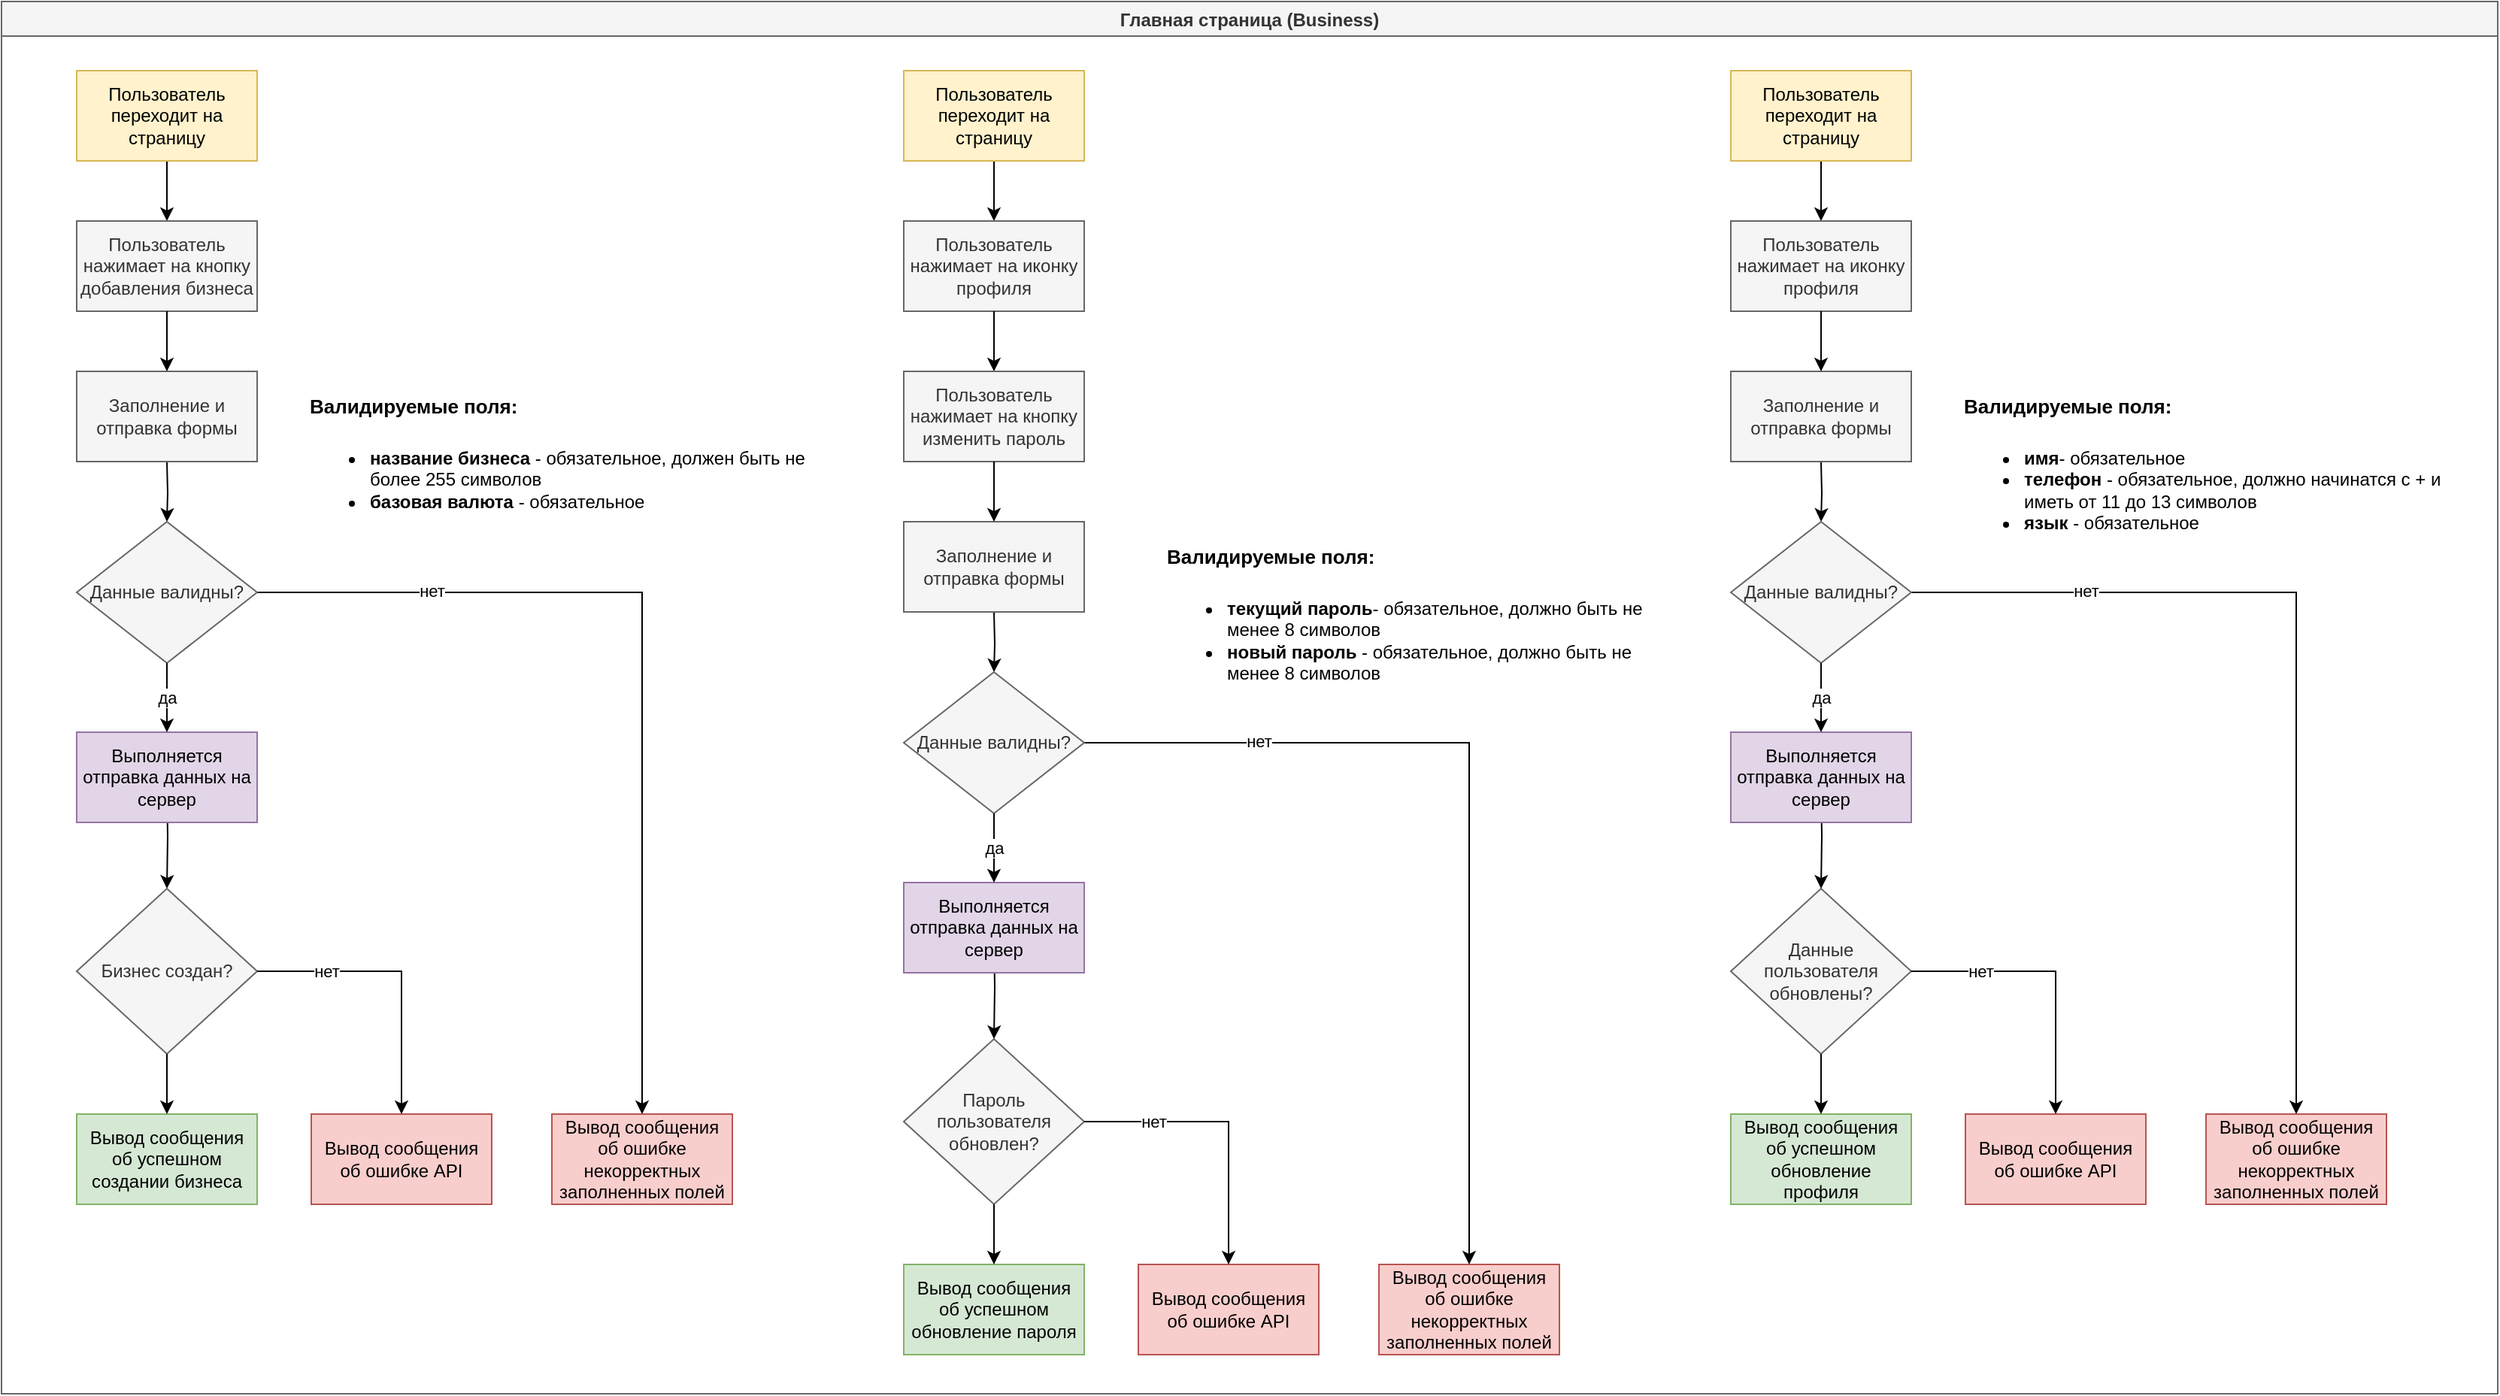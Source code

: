 <mxfile version="14.7.6" type="device"><diagram id="qtTWlSsH1ICWfN-VCU-N" name="Page-1"><mxGraphModel dx="1730" dy="-256" grid="1" gridSize="10" guides="1" tooltips="1" connect="1" arrows="1" fold="1" page="1" pageScale="1" pageWidth="827" pageHeight="1169" math="0" shadow="0"><root><mxCell id="0"/><mxCell id="1" parent="0"/><mxCell id="-lvYNAlwAd2lAHjcKPDq-1" value="Главная страница (Business)" style="swimlane;fillColor=#f5f5f5;strokeColor=#666666;fontStyle=1;fontColor=#333333;" parent="1" vertex="1"><mxGeometry x="60" y="1204" width="1660" height="926" as="geometry"/></mxCell><mxCell id="9xAtCVn6V7s8xlXLHPqe-1" style="edgeStyle=orthogonalEdgeStyle;rounded=0;orthogonalLoop=1;jettySize=auto;html=1;exitX=0.5;exitY=1;exitDx=0;exitDy=0;entryX=0.5;entryY=0;entryDx=0;entryDy=0;" parent="-lvYNAlwAd2lAHjcKPDq-1" target="9xAtCVn6V7s8xlXLHPqe-14" edge="1"><mxGeometry relative="1" as="geometry"><mxPoint x="110" y="306" as="sourcePoint"/><mxPoint x="71.75" y="-848" as="targetPoint"/></mxGeometry></mxCell><mxCell id="9xAtCVn6V7s8xlXLHPqe-3" value="Бизнес создан?" style="rhombus;whiteSpace=wrap;html=1;rounded=0;strokeColor=#666666;fillColor=#f5f5f5;direction=south;fontColor=#333333;" parent="-lvYNAlwAd2lAHjcKPDq-1" vertex="1"><mxGeometry x="50" y="590" width="120" height="110" as="geometry"/></mxCell><mxCell id="9xAtCVn6V7s8xlXLHPqe-4" value="" style="edgeStyle=orthogonalEdgeStyle;rounded=0;orthogonalLoop=1;jettySize=auto;html=1;" parent="-lvYNAlwAd2lAHjcKPDq-1" target="9xAtCVn6V7s8xlXLHPqe-3" edge="1"><mxGeometry relative="1" as="geometry"><mxPoint x="110" y="520" as="sourcePoint"/></mxGeometry></mxCell><mxCell id="9xAtCVn6V7s8xlXLHPqe-5" value="Вывод сообщения об ошибке некорректных заполненных полей" style="whiteSpace=wrap;html=1;rounded=0;strokeColor=#b85450;fillColor=#f8cecc;" parent="-lvYNAlwAd2lAHjcKPDq-1" vertex="1"><mxGeometry x="366" y="740" width="120" height="60" as="geometry"/></mxCell><mxCell id="9xAtCVn6V7s8xlXLHPqe-6" value="Вывод сообщения об ошибке API" style="whiteSpace=wrap;html=1;rounded=0;strokeColor=#b85450;fillColor=#f8cecc;" parent="-lvYNAlwAd2lAHjcKPDq-1" vertex="1"><mxGeometry x="206" y="740" width="120" height="60" as="geometry"/></mxCell><mxCell id="9xAtCVn6V7s8xlXLHPqe-7" value="нет" style="edgeStyle=orthogonalEdgeStyle;rounded=0;orthogonalLoop=1;jettySize=auto;html=1;" parent="-lvYNAlwAd2lAHjcKPDq-1" source="9xAtCVn6V7s8xlXLHPqe-3" target="9xAtCVn6V7s8xlXLHPqe-6" edge="1"><mxGeometry x="-0.518" relative="1" as="geometry"><mxPoint as="offset"/></mxGeometry></mxCell><mxCell id="9xAtCVn6V7s8xlXLHPqe-8" value="Вывод сообщения об успешном создании бизнеса" style="rounded=0;whiteSpace=wrap;html=1;fillColor=#d5e8d4;strokeColor=#82b366;" parent="-lvYNAlwAd2lAHjcKPDq-1" vertex="1"><mxGeometry x="50" y="740" width="120" height="60" as="geometry"/></mxCell><mxCell id="9xAtCVn6V7s8xlXLHPqe-2" style="edgeStyle=orthogonalEdgeStyle;rounded=0;orthogonalLoop=1;jettySize=auto;html=1;exitX=1;exitY=0.5;exitDx=0;exitDy=0;" parent="-lvYNAlwAd2lAHjcKPDq-1" source="9xAtCVn6V7s8xlXLHPqe-3" target="9xAtCVn6V7s8xlXLHPqe-8" edge="1"><mxGeometry relative="1" as="geometry"/></mxCell><mxCell id="9xAtCVn6V7s8xlXLHPqe-9" style="edgeStyle=orthogonalEdgeStyle;rounded=0;orthogonalLoop=1;jettySize=auto;html=1;entryX=0.5;entryY=0;entryDx=0;entryDy=0;" parent="-lvYNAlwAd2lAHjcKPDq-1" source="9xAtCVn6V7s8xlXLHPqe-10" edge="1"><mxGeometry relative="1" as="geometry"><mxPoint x="110" y="146" as="targetPoint"/></mxGeometry></mxCell><mxCell id="9xAtCVn6V7s8xlXLHPqe-10" value="Пользователь переходит на страницу" style="whiteSpace=wrap;html=1;rounded=0;strokeColor=#d6b656;fillColor=#fff2cc;" parent="-lvYNAlwAd2lAHjcKPDq-1" vertex="1"><mxGeometry x="50" y="46" width="120" height="60" as="geometry"/></mxCell><mxCell id="9xAtCVn6V7s8xlXLHPqe-12" style="edgeStyle=orthogonalEdgeStyle;rounded=0;orthogonalLoop=1;jettySize=auto;html=1;exitX=1;exitY=0.5;exitDx=0;exitDy=0;entryX=0.5;entryY=0;entryDx=0;entryDy=0;" parent="-lvYNAlwAd2lAHjcKPDq-1" source="9xAtCVn6V7s8xlXLHPqe-14" target="9xAtCVn6V7s8xlXLHPqe-5" edge="1"><mxGeometry relative="1" as="geometry"/></mxCell><mxCell id="9xAtCVn6V7s8xlXLHPqe-13" value="нет" style="edgeLabel;html=1;align=center;verticalAlign=middle;resizable=0;points=[];" parent="9xAtCVn6V7s8xlXLHPqe-12" vertex="1" connectable="0"><mxGeometry x="-0.615" y="1" relative="1" as="geometry"><mxPoint as="offset"/></mxGeometry></mxCell><mxCell id="9xAtCVn6V7s8xlXLHPqe-14" value="Данные валидны?" style="rhombus;whiteSpace=wrap;html=1;fillColor=#f5f5f5;strokeColor=#666666;strokeWidth=1;fontColor=#333333;fontStyle=0" parent="-lvYNAlwAd2lAHjcKPDq-1" vertex="1"><mxGeometry x="50" y="346" width="120" height="94" as="geometry"/></mxCell><mxCell id="9xAtCVn6V7s8xlXLHPqe-15" value="Выполняется отправка данных на сервер" style="rounded=0;whiteSpace=wrap;html=1;fillColor=#e1d5e7;strokeColor=#9673a6;" parent="-lvYNAlwAd2lAHjcKPDq-1" vertex="1"><mxGeometry x="50" y="486" width="120" height="60" as="geometry"/></mxCell><mxCell id="9xAtCVn6V7s8xlXLHPqe-11" value="да" style="edgeStyle=orthogonalEdgeStyle;rounded=0;orthogonalLoop=1;jettySize=auto;html=1;exitX=0.5;exitY=1;exitDx=0;exitDy=0;entryX=0.5;entryY=0;entryDx=0;entryDy=0;" parent="-lvYNAlwAd2lAHjcKPDq-1" source="9xAtCVn6V7s8xlXLHPqe-14" target="9xAtCVn6V7s8xlXLHPqe-15" edge="1"><mxGeometry relative="1" as="geometry"/></mxCell><mxCell id="9xAtCVn6V7s8xlXLHPqe-16" value="Заполнение и отправка формы" style="rounded=0;whiteSpace=wrap;html=1;fillColor=#f5f5f5;strokeColor=#666666;fontColor=#333333;" parent="-lvYNAlwAd2lAHjcKPDq-1" vertex="1"><mxGeometry x="50" y="246" width="120" height="60" as="geometry"/></mxCell><mxCell id="9xAtCVn6V7s8xlXLHPqe-17" value="Пользователь нажимает на кнопку добавления бизнеса" style="rounded=0;whiteSpace=wrap;html=1;fillColor=#f5f5f5;strokeColor=#666666;fontColor=#333333;" parent="-lvYNAlwAd2lAHjcKPDq-1" vertex="1"><mxGeometry x="50" y="146" width="120" height="60" as="geometry"/></mxCell><mxCell id="9xAtCVn6V7s8xlXLHPqe-18" value="" style="endArrow=classic;html=1;exitX=0.5;exitY=1;exitDx=0;exitDy=0;entryX=0.5;entryY=0;entryDx=0;entryDy=0;" parent="-lvYNAlwAd2lAHjcKPDq-1" source="9xAtCVn6V7s8xlXLHPqe-17" target="9xAtCVn6V7s8xlXLHPqe-16" edge="1"><mxGeometry width="50" height="50" relative="1" as="geometry"><mxPoint x="256" y="-878" as="sourcePoint"/><mxPoint x="306" y="-928" as="targetPoint"/></mxGeometry></mxCell><mxCell id="9xAtCVn6V7s8xlXLHPqe-19" value="&lt;h1&gt;&lt;font style=&quot;font-size: 13px&quot;&gt;Валидируемые поля:&lt;/font&gt;&lt;/h1&gt;&lt;div&gt;&lt;ul&gt;&lt;li&gt;&lt;b&gt;название бизнеса &lt;/b&gt;- обязательное, должен быть не более 255 символов&lt;/li&gt;&lt;li&gt;&lt;b&gt;базовая валюта&amp;nbsp;&lt;/b&gt;- обязательное&lt;/li&gt;&lt;/ul&gt;&lt;/div&gt;" style="text;html=1;strokeColor=none;fillColor=none;spacing=5;spacingTop=-20;whiteSpace=wrap;overflow=hidden;rounded=0;" parent="-lvYNAlwAd2lAHjcKPDq-1" vertex="1"><mxGeometry x="200" y="246" width="340" height="114" as="geometry"/></mxCell><mxCell id="9xAtCVn6V7s8xlXLHPqe-20" style="edgeStyle=orthogonalEdgeStyle;rounded=0;orthogonalLoop=1;jettySize=auto;html=1;exitX=0.5;exitY=1;exitDx=0;exitDy=0;entryX=0.5;entryY=0;entryDx=0;entryDy=0;" parent="-lvYNAlwAd2lAHjcKPDq-1" target="9xAtCVn6V7s8xlXLHPqe-34" edge="1"><mxGeometry relative="1" as="geometry"><mxPoint x="660" y="406" as="sourcePoint"/><mxPoint x="621.75" y="-748" as="targetPoint"/></mxGeometry></mxCell><mxCell id="9xAtCVn6V7s8xlXLHPqe-22" value="Пароль пользователя обновлен?" style="rhombus;whiteSpace=wrap;html=1;rounded=0;strokeColor=#666666;fillColor=#f5f5f5;direction=south;fontColor=#333333;" parent="-lvYNAlwAd2lAHjcKPDq-1" vertex="1"><mxGeometry x="600" y="690" width="120" height="110" as="geometry"/></mxCell><mxCell id="9xAtCVn6V7s8xlXLHPqe-23" value="" style="edgeStyle=orthogonalEdgeStyle;rounded=0;orthogonalLoop=1;jettySize=auto;html=1;" parent="-lvYNAlwAd2lAHjcKPDq-1" target="9xAtCVn6V7s8xlXLHPqe-22" edge="1"><mxGeometry relative="1" as="geometry"><mxPoint x="660" y="620" as="sourcePoint"/></mxGeometry></mxCell><mxCell id="9xAtCVn6V7s8xlXLHPqe-24" value="Вывод сообщения об ошибке некорректных заполненных полей" style="whiteSpace=wrap;html=1;rounded=0;strokeColor=#b85450;fillColor=#f8cecc;" parent="-lvYNAlwAd2lAHjcKPDq-1" vertex="1"><mxGeometry x="916" y="840" width="120" height="60" as="geometry"/></mxCell><mxCell id="9xAtCVn6V7s8xlXLHPqe-25" value="&lt;h1&gt;&lt;font style=&quot;font-size: 13px&quot;&gt;Валидируемые поля:&lt;/font&gt;&lt;/h1&gt;&lt;div&gt;&lt;ul&gt;&lt;li&gt;&lt;b&gt;текущий пароль&lt;/b&gt;- обязательное, должно быть не менее 8 символов&lt;br&gt;&lt;/li&gt;&lt;li&gt;&lt;b&gt;новый пароль&amp;nbsp;&lt;/b&gt;- обязательное, должно быть не менее 8 символов&lt;/li&gt;&lt;/ul&gt;&lt;/div&gt;" style="text;html=1;strokeColor=none;fillColor=none;spacing=5;spacingTop=-20;whiteSpace=wrap;overflow=hidden;rounded=0;" parent="-lvYNAlwAd2lAHjcKPDq-1" vertex="1"><mxGeometry x="770" y="346" width="340" height="114" as="geometry"/></mxCell><mxCell id="9xAtCVn6V7s8xlXLHPqe-26" value="Вывод сообщения об ошибке API" style="whiteSpace=wrap;html=1;rounded=0;strokeColor=#b85450;fillColor=#f8cecc;" parent="-lvYNAlwAd2lAHjcKPDq-1" vertex="1"><mxGeometry x="756" y="840" width="120" height="60" as="geometry"/></mxCell><mxCell id="9xAtCVn6V7s8xlXLHPqe-27" value="нет" style="edgeStyle=orthogonalEdgeStyle;rounded=0;orthogonalLoop=1;jettySize=auto;html=1;" parent="-lvYNAlwAd2lAHjcKPDq-1" source="9xAtCVn6V7s8xlXLHPqe-22" target="9xAtCVn6V7s8xlXLHPqe-26" edge="1"><mxGeometry x="-0.518" relative="1" as="geometry"><mxPoint as="offset"/></mxGeometry></mxCell><mxCell id="9xAtCVn6V7s8xlXLHPqe-28" value="Вывод сообщения об успешном обновление пароля" style="rounded=0;whiteSpace=wrap;html=1;fillColor=#d5e8d4;strokeColor=#82b366;" parent="-lvYNAlwAd2lAHjcKPDq-1" vertex="1"><mxGeometry x="600" y="840" width="120" height="60" as="geometry"/></mxCell><mxCell id="9xAtCVn6V7s8xlXLHPqe-21" style="edgeStyle=orthogonalEdgeStyle;rounded=0;orthogonalLoop=1;jettySize=auto;html=1;exitX=1;exitY=0.5;exitDx=0;exitDy=0;" parent="-lvYNAlwAd2lAHjcKPDq-1" source="9xAtCVn6V7s8xlXLHPqe-22" target="9xAtCVn6V7s8xlXLHPqe-28" edge="1"><mxGeometry relative="1" as="geometry"/></mxCell><mxCell id="9xAtCVn6V7s8xlXLHPqe-29" style="edgeStyle=orthogonalEdgeStyle;rounded=0;orthogonalLoop=1;jettySize=auto;html=1;entryX=0.5;entryY=0;entryDx=0;entryDy=0;" parent="-lvYNAlwAd2lAHjcKPDq-1" source="9xAtCVn6V7s8xlXLHPqe-30" edge="1"><mxGeometry relative="1" as="geometry"><mxPoint x="660" y="146" as="targetPoint"/></mxGeometry></mxCell><mxCell id="9xAtCVn6V7s8xlXLHPqe-30" value="Пользователь переходит на страницу" style="whiteSpace=wrap;html=1;rounded=0;strokeColor=#d6b656;fillColor=#fff2cc;" parent="-lvYNAlwAd2lAHjcKPDq-1" vertex="1"><mxGeometry x="600" y="46" width="120" height="60" as="geometry"/></mxCell><mxCell id="9xAtCVn6V7s8xlXLHPqe-32" style="edgeStyle=orthogonalEdgeStyle;rounded=0;orthogonalLoop=1;jettySize=auto;html=1;exitX=1;exitY=0.5;exitDx=0;exitDy=0;entryX=0.5;entryY=0;entryDx=0;entryDy=0;" parent="-lvYNAlwAd2lAHjcKPDq-1" source="9xAtCVn6V7s8xlXLHPqe-34" target="9xAtCVn6V7s8xlXLHPqe-24" edge="1"><mxGeometry relative="1" as="geometry"/></mxCell><mxCell id="9xAtCVn6V7s8xlXLHPqe-33" value="нет" style="edgeLabel;html=1;align=center;verticalAlign=middle;resizable=0;points=[];" parent="9xAtCVn6V7s8xlXLHPqe-32" vertex="1" connectable="0"><mxGeometry x="-0.615" y="1" relative="1" as="geometry"><mxPoint as="offset"/></mxGeometry></mxCell><mxCell id="9xAtCVn6V7s8xlXLHPqe-34" value="Данные валидны?" style="rhombus;whiteSpace=wrap;html=1;fillColor=#f5f5f5;strokeColor=#666666;strokeWidth=1;fontColor=#333333;fontStyle=0" parent="-lvYNAlwAd2lAHjcKPDq-1" vertex="1"><mxGeometry x="600" y="446" width="120" height="94" as="geometry"/></mxCell><mxCell id="9xAtCVn6V7s8xlXLHPqe-35" value="Выполняется отправка данных на сервер" style="rounded=0;whiteSpace=wrap;html=1;fillColor=#e1d5e7;strokeColor=#9673a6;" parent="-lvYNAlwAd2lAHjcKPDq-1" vertex="1"><mxGeometry x="600" y="586" width="120" height="60" as="geometry"/></mxCell><mxCell id="9xAtCVn6V7s8xlXLHPqe-31" value="да" style="edgeStyle=orthogonalEdgeStyle;rounded=0;orthogonalLoop=1;jettySize=auto;html=1;exitX=0.5;exitY=1;exitDx=0;exitDy=0;entryX=0.5;entryY=0;entryDx=0;entryDy=0;" parent="-lvYNAlwAd2lAHjcKPDq-1" source="9xAtCVn6V7s8xlXLHPqe-34" target="9xAtCVn6V7s8xlXLHPqe-35" edge="1"><mxGeometry relative="1" as="geometry"/></mxCell><mxCell id="9xAtCVn6V7s8xlXLHPqe-36" value="Заполнение и отправка формы" style="rounded=0;whiteSpace=wrap;html=1;fillColor=#f5f5f5;strokeColor=#666666;fontColor=#333333;" parent="-lvYNAlwAd2lAHjcKPDq-1" vertex="1"><mxGeometry x="600" y="346" width="120" height="60" as="geometry"/></mxCell><mxCell id="9xAtCVn6V7s8xlXLHPqe-37" value="Пользователь нажимает на иконку профиля" style="rounded=0;whiteSpace=wrap;html=1;fillColor=#f5f5f5;strokeColor=#666666;fontColor=#333333;" parent="-lvYNAlwAd2lAHjcKPDq-1" vertex="1"><mxGeometry x="600" y="146" width="120" height="60" as="geometry"/></mxCell><mxCell id="9xAtCVn6V7s8xlXLHPqe-38" value="" style="endArrow=classic;html=1;exitX=0.5;exitY=1;exitDx=0;exitDy=0;entryX=0.5;entryY=0;entryDx=0;entryDy=0;" parent="-lvYNAlwAd2lAHjcKPDq-1" source="9xAtCVn6V7s8xlXLHPqe-37" target="9xAtCVn6V7s8xlXLHPqe-39" edge="1"><mxGeometry width="50" height="50" relative="1" as="geometry"><mxPoint x="806" y="-878" as="sourcePoint"/><mxPoint x="856" y="-928" as="targetPoint"/></mxGeometry></mxCell><mxCell id="9xAtCVn6V7s8xlXLHPqe-39" value="Пользователь нажимает на кнопку изменить пароль" style="rounded=0;whiteSpace=wrap;html=1;fillColor=#f5f5f5;strokeColor=#666666;fontColor=#333333;" parent="-lvYNAlwAd2lAHjcKPDq-1" vertex="1"><mxGeometry x="600" y="246" width="120" height="60" as="geometry"/></mxCell><mxCell id="9xAtCVn6V7s8xlXLHPqe-40" value="" style="endArrow=classic;html=1;exitX=0.5;exitY=1;exitDx=0;exitDy=0;entryX=0.5;entryY=0;entryDx=0;entryDy=0;" parent="-lvYNAlwAd2lAHjcKPDq-1" source="9xAtCVn6V7s8xlXLHPqe-39" target="9xAtCVn6V7s8xlXLHPqe-36" edge="1"><mxGeometry width="50" height="50" relative="1" as="geometry"><mxPoint x="806" y="-798" as="sourcePoint"/><mxPoint x="856" y="-848" as="targetPoint"/></mxGeometry></mxCell><mxCell id="9xAtCVn6V7s8xlXLHPqe-41" style="edgeStyle=orthogonalEdgeStyle;rounded=0;orthogonalLoop=1;jettySize=auto;html=1;exitX=0.5;exitY=1;exitDx=0;exitDy=0;entryX=0.5;entryY=0;entryDx=0;entryDy=0;" parent="-lvYNAlwAd2lAHjcKPDq-1" target="9xAtCVn6V7s8xlXLHPqe-55" edge="1"><mxGeometry relative="1" as="geometry"><mxPoint x="1210" y="306" as="sourcePoint"/><mxPoint x="1171.75" y="-848" as="targetPoint"/></mxGeometry></mxCell><mxCell id="9xAtCVn6V7s8xlXLHPqe-43" value="Данные пользователя обновлены?" style="rhombus;whiteSpace=wrap;html=1;rounded=0;strokeColor=#666666;fillColor=#f5f5f5;direction=south;fontColor=#333333;" parent="-lvYNAlwAd2lAHjcKPDq-1" vertex="1"><mxGeometry x="1150" y="590" width="120" height="110" as="geometry"/></mxCell><mxCell id="9xAtCVn6V7s8xlXLHPqe-44" value="" style="edgeStyle=orthogonalEdgeStyle;rounded=0;orthogonalLoop=1;jettySize=auto;html=1;" parent="-lvYNAlwAd2lAHjcKPDq-1" target="9xAtCVn6V7s8xlXLHPqe-43" edge="1"><mxGeometry relative="1" as="geometry"><mxPoint x="1210" y="520" as="sourcePoint"/></mxGeometry></mxCell><mxCell id="9xAtCVn6V7s8xlXLHPqe-45" value="Вывод сообщения об ошибке некорректных заполненных полей" style="whiteSpace=wrap;html=1;rounded=0;strokeColor=#b85450;fillColor=#f8cecc;" parent="-lvYNAlwAd2lAHjcKPDq-1" vertex="1"><mxGeometry x="1466" y="740" width="120" height="60" as="geometry"/></mxCell><mxCell id="9xAtCVn6V7s8xlXLHPqe-46" value="&lt;h1&gt;&lt;font style=&quot;font-size: 13px&quot;&gt;Валидируемые поля:&lt;/font&gt;&lt;/h1&gt;&lt;div&gt;&lt;ul&gt;&lt;li&gt;&lt;b&gt;имя&lt;/b&gt;- обязательное&lt;br&gt;&lt;/li&gt;&lt;li&gt;&lt;b&gt;телефон &lt;/b&gt;- обязательное, должно начинатся с + и иметь от 11 до 13 символов&lt;/li&gt;&lt;li&gt;&lt;b&gt;язык &lt;/b&gt;- обязательное&lt;/li&gt;&lt;/ul&gt;&lt;/div&gt;" style="text;html=1;strokeColor=none;fillColor=none;spacing=5;spacingTop=-20;whiteSpace=wrap;overflow=hidden;rounded=0;" parent="-lvYNAlwAd2lAHjcKPDq-1" vertex="1"><mxGeometry x="1300" y="246" width="340" height="114" as="geometry"/></mxCell><mxCell id="9xAtCVn6V7s8xlXLHPqe-47" value="Вывод сообщения об ошибке API" style="whiteSpace=wrap;html=1;rounded=0;strokeColor=#b85450;fillColor=#f8cecc;" parent="-lvYNAlwAd2lAHjcKPDq-1" vertex="1"><mxGeometry x="1306" y="740" width="120" height="60" as="geometry"/></mxCell><mxCell id="9xAtCVn6V7s8xlXLHPqe-48" value="нет" style="edgeStyle=orthogonalEdgeStyle;rounded=0;orthogonalLoop=1;jettySize=auto;html=1;" parent="-lvYNAlwAd2lAHjcKPDq-1" source="9xAtCVn6V7s8xlXLHPqe-43" target="9xAtCVn6V7s8xlXLHPqe-47" edge="1"><mxGeometry x="-0.518" relative="1" as="geometry"><mxPoint as="offset"/></mxGeometry></mxCell><mxCell id="9xAtCVn6V7s8xlXLHPqe-49" value="Вывод сообщения об успешном обновление профиля" style="rounded=0;whiteSpace=wrap;html=1;fillColor=#d5e8d4;strokeColor=#82b366;" parent="-lvYNAlwAd2lAHjcKPDq-1" vertex="1"><mxGeometry x="1150" y="740" width="120" height="60" as="geometry"/></mxCell><mxCell id="9xAtCVn6V7s8xlXLHPqe-42" style="edgeStyle=orthogonalEdgeStyle;rounded=0;orthogonalLoop=1;jettySize=auto;html=1;exitX=1;exitY=0.5;exitDx=0;exitDy=0;" parent="-lvYNAlwAd2lAHjcKPDq-1" source="9xAtCVn6V7s8xlXLHPqe-43" target="9xAtCVn6V7s8xlXLHPqe-49" edge="1"><mxGeometry relative="1" as="geometry"/></mxCell><mxCell id="9xAtCVn6V7s8xlXLHPqe-50" style="edgeStyle=orthogonalEdgeStyle;rounded=0;orthogonalLoop=1;jettySize=auto;html=1;entryX=0.5;entryY=0;entryDx=0;entryDy=0;" parent="-lvYNAlwAd2lAHjcKPDq-1" source="9xAtCVn6V7s8xlXLHPqe-51" edge="1"><mxGeometry relative="1" as="geometry"><mxPoint x="1210" y="146" as="targetPoint"/></mxGeometry></mxCell><mxCell id="9xAtCVn6V7s8xlXLHPqe-51" value="Пользователь переходит на страницу" style="whiteSpace=wrap;html=1;rounded=0;strokeColor=#d6b656;fillColor=#fff2cc;" parent="-lvYNAlwAd2lAHjcKPDq-1" vertex="1"><mxGeometry x="1150" y="46" width="120" height="60" as="geometry"/></mxCell><mxCell id="9xAtCVn6V7s8xlXLHPqe-53" style="edgeStyle=orthogonalEdgeStyle;rounded=0;orthogonalLoop=1;jettySize=auto;html=1;exitX=1;exitY=0.5;exitDx=0;exitDy=0;entryX=0.5;entryY=0;entryDx=0;entryDy=0;" parent="-lvYNAlwAd2lAHjcKPDq-1" source="9xAtCVn6V7s8xlXLHPqe-55" target="9xAtCVn6V7s8xlXLHPqe-45" edge="1"><mxGeometry relative="1" as="geometry"/></mxCell><mxCell id="9xAtCVn6V7s8xlXLHPqe-54" value="нет" style="edgeLabel;html=1;align=center;verticalAlign=middle;resizable=0;points=[];" parent="9xAtCVn6V7s8xlXLHPqe-53" vertex="1" connectable="0"><mxGeometry x="-0.615" y="1" relative="1" as="geometry"><mxPoint as="offset"/></mxGeometry></mxCell><mxCell id="9xAtCVn6V7s8xlXLHPqe-55" value="Данные валидны?" style="rhombus;whiteSpace=wrap;html=1;fillColor=#f5f5f5;strokeColor=#666666;strokeWidth=1;fontColor=#333333;fontStyle=0" parent="-lvYNAlwAd2lAHjcKPDq-1" vertex="1"><mxGeometry x="1150" y="346" width="120" height="94" as="geometry"/></mxCell><mxCell id="9xAtCVn6V7s8xlXLHPqe-56" value="Выполняется отправка данных на сервер" style="rounded=0;whiteSpace=wrap;html=1;fillColor=#e1d5e7;strokeColor=#9673a6;" parent="-lvYNAlwAd2lAHjcKPDq-1" vertex="1"><mxGeometry x="1150" y="486" width="120" height="60" as="geometry"/></mxCell><mxCell id="9xAtCVn6V7s8xlXLHPqe-52" value="да" style="edgeStyle=orthogonalEdgeStyle;rounded=0;orthogonalLoop=1;jettySize=auto;html=1;exitX=0.5;exitY=1;exitDx=0;exitDy=0;entryX=0.5;entryY=0;entryDx=0;entryDy=0;" parent="-lvYNAlwAd2lAHjcKPDq-1" source="9xAtCVn6V7s8xlXLHPqe-55" target="9xAtCVn6V7s8xlXLHPqe-56" edge="1"><mxGeometry relative="1" as="geometry"/></mxCell><mxCell id="9xAtCVn6V7s8xlXLHPqe-57" value="Заполнение и отправка формы" style="rounded=0;whiteSpace=wrap;html=1;fillColor=#f5f5f5;strokeColor=#666666;fontColor=#333333;" parent="-lvYNAlwAd2lAHjcKPDq-1" vertex="1"><mxGeometry x="1150" y="246" width="120" height="60" as="geometry"/></mxCell><mxCell id="9xAtCVn6V7s8xlXLHPqe-58" value="Пользователь нажимает на иконку профиля" style="rounded=0;whiteSpace=wrap;html=1;fillColor=#f5f5f5;strokeColor=#666666;fontColor=#333333;" parent="-lvYNAlwAd2lAHjcKPDq-1" vertex="1"><mxGeometry x="1150" y="146" width="120" height="60" as="geometry"/></mxCell><mxCell id="9xAtCVn6V7s8xlXLHPqe-59" value="" style="endArrow=classic;html=1;exitX=0.5;exitY=1;exitDx=0;exitDy=0;entryX=0.5;entryY=0;entryDx=0;entryDy=0;" parent="-lvYNAlwAd2lAHjcKPDq-1" source="9xAtCVn6V7s8xlXLHPqe-58" target="9xAtCVn6V7s8xlXLHPqe-57" edge="1"><mxGeometry width="50" height="50" relative="1" as="geometry"><mxPoint x="1356" y="-878" as="sourcePoint"/><mxPoint x="1406" y="-928" as="targetPoint"/></mxGeometry></mxCell></root></mxGraphModel></diagram></mxfile>